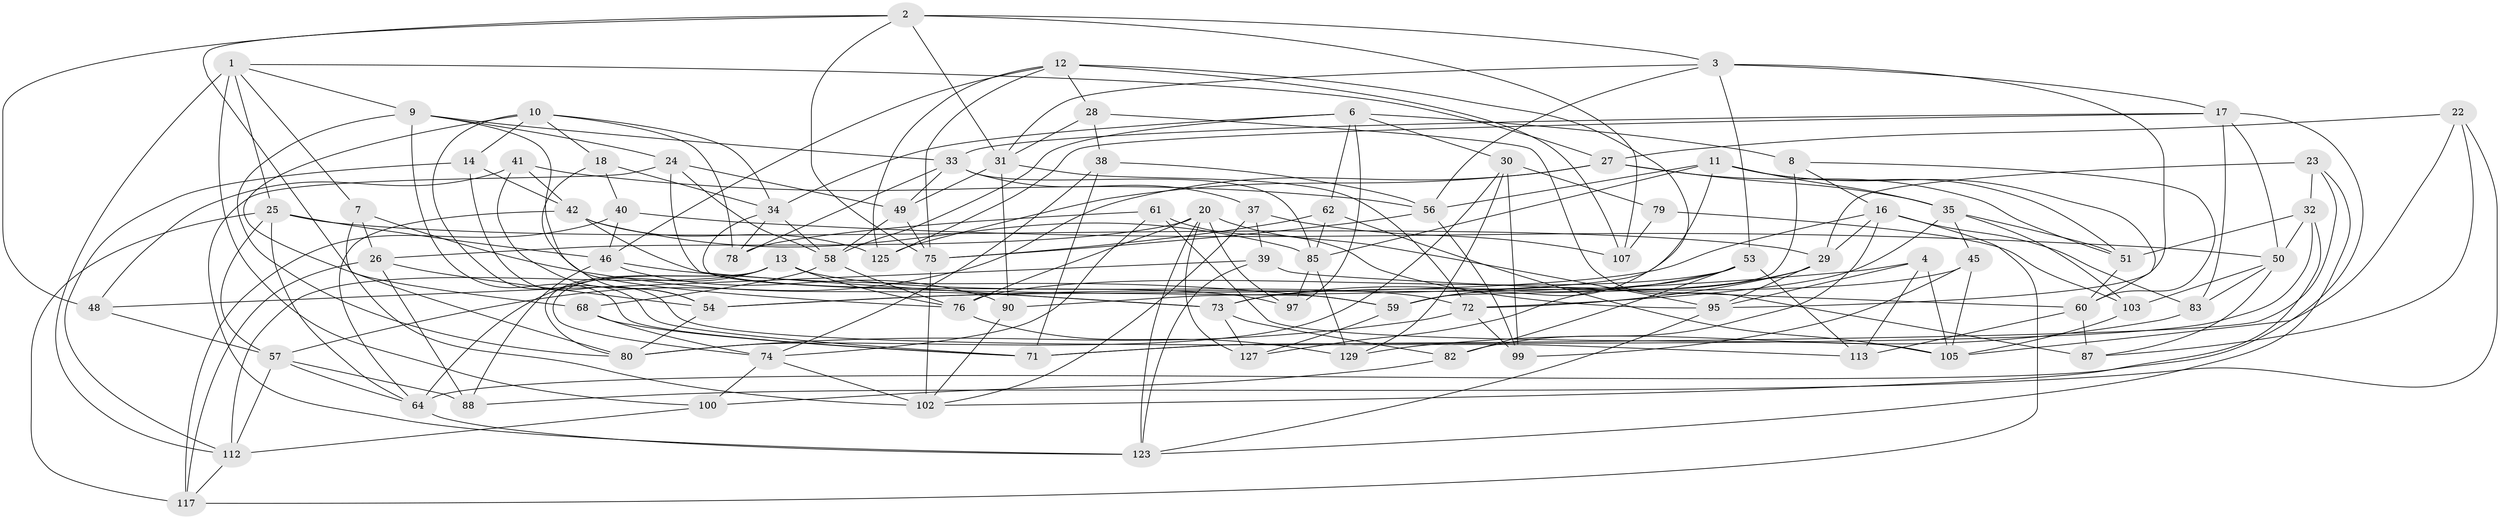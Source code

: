 // original degree distribution, {4: 1.0}
// Generated by graph-tools (version 1.1) at 2025/11/02/27/25 16:11:48]
// undirected, 84 vertices, 214 edges
graph export_dot {
graph [start="1"]
  node [color=gray90,style=filled];
  1 [super="+5"];
  2 [super="+44"];
  3 [super="+21"];
  4;
  6 [super="+81"];
  7;
  8;
  9 [super="+92"];
  10 [super="+15"];
  11 [super="+65"];
  12 [super="+63"];
  13 [super="+91"];
  14;
  16 [super="+36"];
  17 [super="+19"];
  18;
  20 [super="+122"];
  22;
  23;
  24 [super="+55"];
  25 [super="+104"];
  26 [super="+43"];
  27 [super="+114"];
  28;
  29 [super="+128"];
  30 [super="+111"];
  31 [super="+69"];
  32 [super="+52"];
  33 [super="+66"];
  34 [super="+120"];
  35 [super="+77"];
  37;
  38;
  39;
  40;
  41;
  42 [super="+133"];
  45;
  46 [super="+47"];
  48;
  49 [super="+89"];
  50 [super="+110"];
  51 [super="+131"];
  53 [super="+86"];
  54 [super="+134"];
  56 [super="+84"];
  57 [super="+67"];
  58 [super="+116"];
  59 [super="+96"];
  60 [super="+93"];
  61;
  62;
  64 [super="+70"];
  68;
  71 [super="+94"];
  72 [super="+119"];
  73 [super="+130"];
  74 [super="+98"];
  75 [super="+126"];
  76 [super="+121"];
  78;
  79;
  80 [super="+115"];
  82;
  83;
  85 [super="+101"];
  87;
  88;
  90;
  95 [super="+108"];
  97;
  99;
  100;
  102 [super="+109"];
  103;
  105 [super="+106"];
  107;
  112 [super="+118"];
  113;
  117 [super="+132"];
  123 [super="+124"];
  125;
  127;
  129;
  1 -- 7;
  1 -- 100;
  1 -- 9;
  1 -- 112;
  1 -- 27;
  1 -- 25;
  2 -- 3;
  2 -- 48;
  2 -- 31;
  2 -- 107;
  2 -- 75;
  2 -- 68;
  3 -- 31;
  3 -- 56;
  3 -- 17;
  3 -- 53;
  3 -- 95;
  4 -- 113;
  4 -- 54;
  4 -- 105;
  4 -- 95;
  6 -- 8;
  6 -- 62;
  6 -- 34;
  6 -- 97;
  6 -- 58;
  6 -- 30;
  7 -- 73;
  7 -- 26;
  7 -- 102;
  8 -- 59;
  8 -- 60;
  8 -- 16;
  9 -- 80;
  9 -- 71;
  9 -- 76;
  9 -- 24;
  9 -- 33;
  10 -- 18;
  10 -- 80;
  10 -- 78;
  10 -- 14;
  10 -- 71;
  10 -- 34;
  11 -- 85;
  11 -- 90;
  11 -- 56;
  11 -- 35;
  11 -- 60;
  11 -- 51;
  12 -- 125;
  12 -- 107;
  12 -- 75;
  12 -- 59;
  12 -- 28;
  12 -- 46;
  13 -- 74;
  13 -- 112;
  13 -- 76;
  13 -- 64;
  13 -- 80;
  13 -- 72;
  14 -- 113;
  14 -- 42;
  14 -- 112;
  16 -- 82;
  16 -- 117;
  16 -- 54;
  16 -- 83;
  16 -- 29;
  17 -- 83;
  17 -- 125;
  17 -- 50;
  17 -- 33;
  17 -- 64;
  18 -- 54;
  18 -- 40;
  18 -- 34;
  20 -- 26;
  20 -- 95;
  20 -- 76;
  20 -- 97;
  20 -- 123;
  20 -- 127;
  22 -- 27;
  22 -- 87;
  22 -- 105;
  22 -- 88;
  23 -- 29;
  23 -- 123;
  23 -- 71;
  23 -- 32;
  24 -- 49 [weight=2];
  24 -- 58;
  24 -- 123;
  24 -- 73;
  25 -- 64;
  25 -- 29;
  25 -- 46;
  25 -- 117;
  25 -- 57;
  26 -- 117 [weight=2];
  26 -- 54;
  26 -- 88;
  27 -- 125;
  27 -- 51;
  27 -- 57;
  27 -- 35;
  28 -- 87;
  28 -- 38;
  28 -- 31;
  29 -- 72;
  29 -- 59;
  29 -- 95;
  30 -- 99;
  30 -- 79 [weight=2];
  30 -- 129;
  30 -- 80;
  31 -- 49;
  31 -- 90;
  31 -- 72;
  32 -- 51 [weight=2];
  32 -- 71;
  32 -- 102;
  32 -- 50;
  33 -- 37;
  33 -- 85;
  33 -- 49;
  33 -- 78;
  34 -- 59;
  34 -- 78;
  34 -- 58;
  35 -- 103;
  35 -- 45;
  35 -- 51;
  35 -- 72;
  37 -- 107;
  37 -- 102;
  37 -- 39;
  38 -- 71;
  38 -- 56;
  38 -- 74;
  39 -- 48;
  39 -- 60;
  39 -- 123;
  40 -- 46;
  40 -- 50;
  40 -- 117;
  41 -- 48;
  41 -- 42;
  41 -- 54;
  41 -- 56;
  42 -- 64;
  42 -- 97;
  42 -- 125;
  42 -- 85;
  45 -- 99;
  45 -- 105;
  45 -- 73;
  46 -- 88;
  46 -- 90;
  46 -- 59;
  48 -- 57;
  49 -- 58;
  49 -- 75;
  50 -- 87;
  50 -- 103;
  50 -- 83;
  51 -- 60;
  53 -- 76;
  53 -- 113;
  53 -- 82;
  53 -- 127;
  53 -- 73;
  54 -- 80;
  56 -- 99;
  56 -- 75;
  57 -- 88;
  57 -- 64;
  57 -- 112;
  58 -- 76;
  58 -- 68;
  59 -- 127;
  60 -- 113;
  60 -- 87;
  61 -- 78;
  61 -- 105;
  61 -- 95;
  61 -- 74;
  62 -- 105;
  62 -- 75;
  62 -- 85;
  64 -- 123;
  68 -- 71;
  68 -- 74;
  72 -- 80;
  72 -- 99;
  73 -- 127;
  73 -- 82;
  74 -- 100;
  74 -- 102;
  75 -- 102;
  76 -- 129;
  79 -- 107;
  79 -- 103;
  82 -- 100;
  83 -- 129;
  85 -- 97;
  85 -- 129;
  90 -- 102;
  95 -- 123;
  100 -- 112;
  103 -- 105;
  112 -- 117;
}
